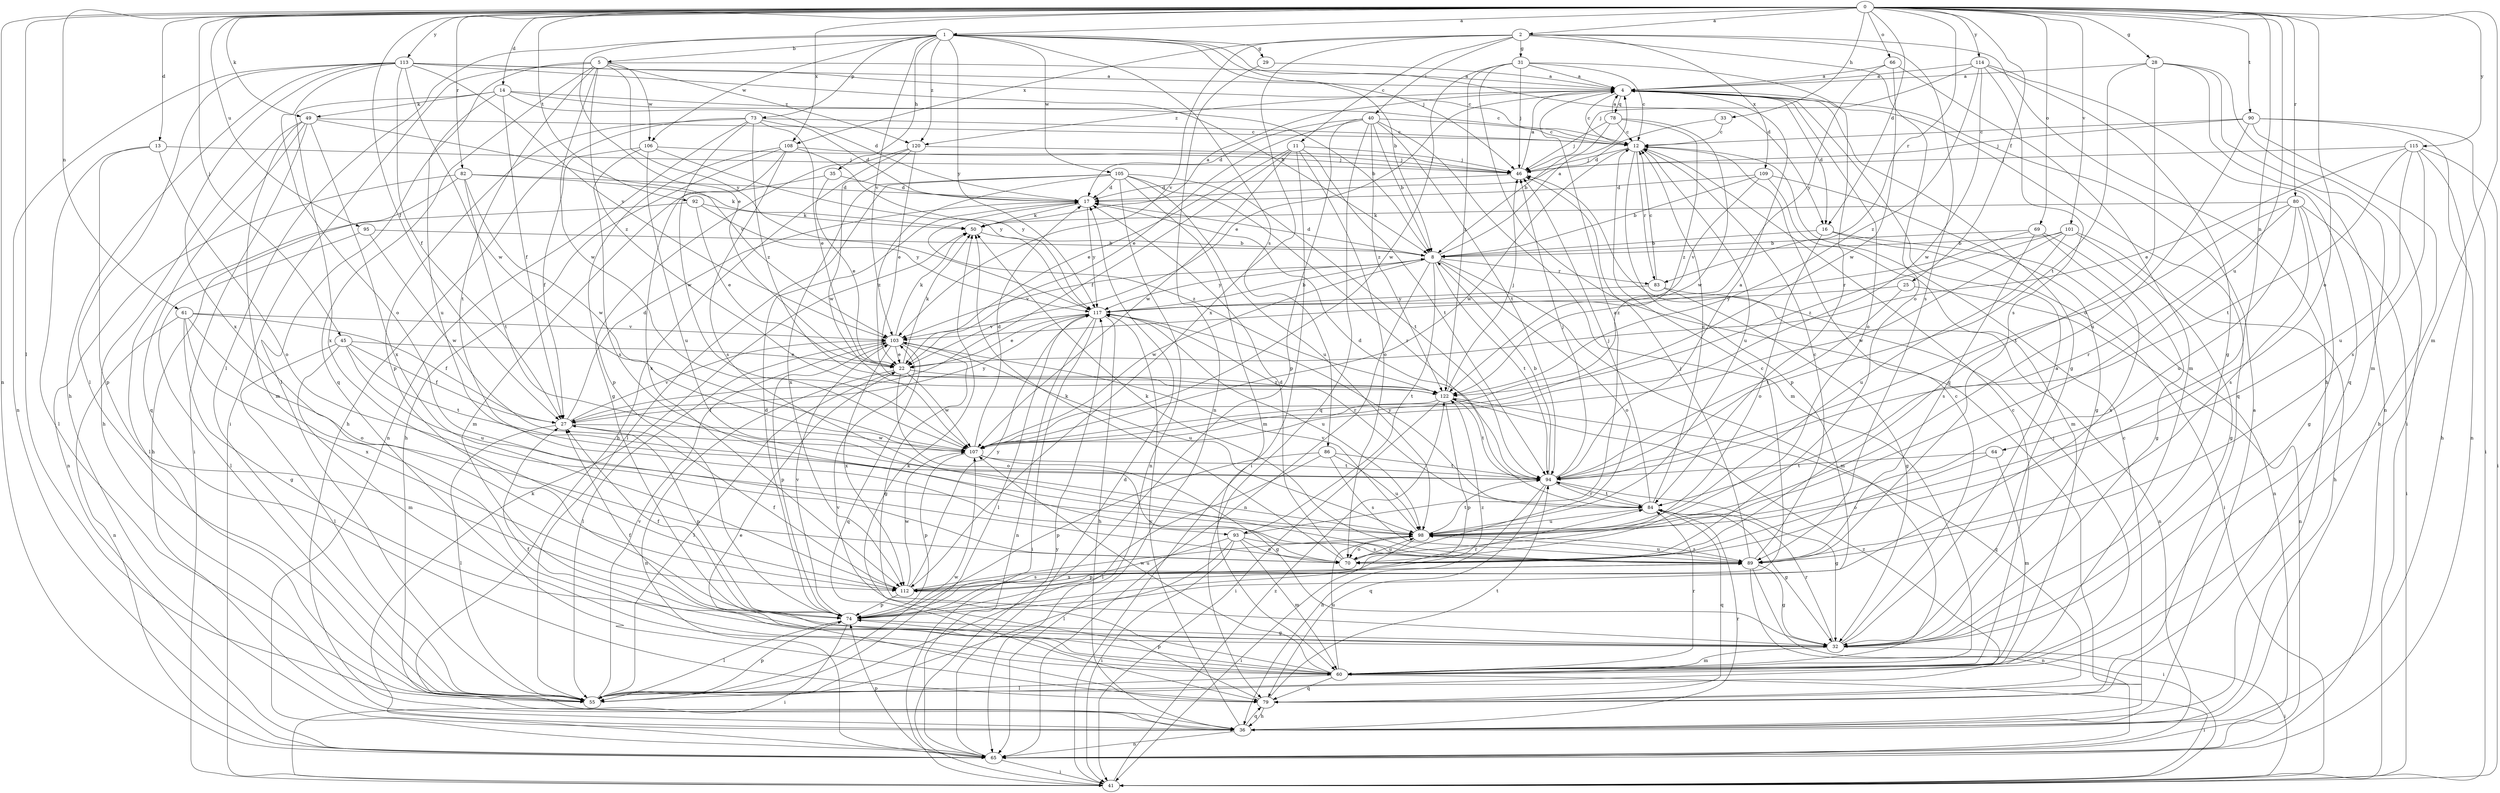 strict digraph  {
0;
1;
2;
4;
5;
8;
11;
12;
13;
14;
16;
17;
22;
25;
27;
28;
29;
31;
32;
33;
35;
36;
40;
41;
45;
46;
49;
50;
55;
60;
61;
64;
65;
66;
69;
70;
73;
74;
78;
79;
80;
82;
83;
84;
86;
89;
90;
92;
93;
94;
95;
98;
101;
103;
105;
106;
107;
108;
109;
112;
113;
114;
115;
117;
120;
122;
0 -> 1  [label=a];
0 -> 2  [label=a];
0 -> 13  [label=d];
0 -> 14  [label=d];
0 -> 16  [label=d];
0 -> 25  [label=f];
0 -> 27  [label=f];
0 -> 28  [label=g];
0 -> 33  [label=h];
0 -> 45  [label=j];
0 -> 49  [label=k];
0 -> 55  [label=l];
0 -> 60  [label=m];
0 -> 61  [label=n];
0 -> 64  [label=n];
0 -> 65  [label=n];
0 -> 66  [label=o];
0 -> 69  [label=o];
0 -> 70  [label=o];
0 -> 80  [label=r];
0 -> 82  [label=r];
0 -> 83  [label=r];
0 -> 90  [label=t];
0 -> 92  [label=t];
0 -> 95  [label=u];
0 -> 98  [label=u];
0 -> 101  [label=v];
0 -> 108  [label=x];
0 -> 113  [label=y];
0 -> 114  [label=y];
0 -> 115  [label=y];
1 -> 5  [label=b];
1 -> 8  [label=b];
1 -> 16  [label=d];
1 -> 22  [label=e];
1 -> 29  [label=g];
1 -> 35  [label=h];
1 -> 46  [label=j];
1 -> 55  [label=l];
1 -> 73  [label=p];
1 -> 86  [label=s];
1 -> 103  [label=v];
1 -> 105  [label=w];
1 -> 106  [label=w];
1 -> 117  [label=y];
1 -> 120  [label=z];
2 -> 11  [label=c];
2 -> 31  [label=g];
2 -> 36  [label=h];
2 -> 40  [label=i];
2 -> 70  [label=o];
2 -> 89  [label=s];
2 -> 103  [label=v];
2 -> 108  [label=x];
2 -> 109  [label=x];
2 -> 112  [label=x];
4 -> 12  [label=c];
4 -> 16  [label=d];
4 -> 22  [label=e];
4 -> 32  [label=g];
4 -> 70  [label=o];
4 -> 78  [label=q];
4 -> 79  [label=q];
4 -> 120  [label=z];
5 -> 4  [label=a];
5 -> 41  [label=i];
5 -> 55  [label=l];
5 -> 79  [label=q];
5 -> 93  [label=t];
5 -> 106  [label=w];
5 -> 107  [label=w];
5 -> 117  [label=y];
5 -> 120  [label=z];
5 -> 122  [label=z];
8 -> 4  [label=a];
8 -> 17  [label=d];
8 -> 60  [label=m];
8 -> 65  [label=n];
8 -> 70  [label=o];
8 -> 83  [label=r];
8 -> 93  [label=t];
8 -> 94  [label=t];
8 -> 103  [label=v];
8 -> 107  [label=w];
8 -> 117  [label=y];
11 -> 22  [label=e];
11 -> 27  [label=f];
11 -> 41  [label=i];
11 -> 46  [label=j];
11 -> 70  [label=o];
11 -> 94  [label=t];
11 -> 107  [label=w];
12 -> 46  [label=j];
12 -> 74  [label=p];
12 -> 83  [label=r];
12 -> 98  [label=u];
12 -> 107  [label=w];
13 -> 46  [label=j];
13 -> 55  [label=l];
13 -> 70  [label=o];
13 -> 74  [label=p];
14 -> 8  [label=b];
14 -> 12  [label=c];
14 -> 17  [label=d];
14 -> 27  [label=f];
14 -> 49  [label=k];
14 -> 98  [label=u];
14 -> 112  [label=x];
16 -> 8  [label=b];
16 -> 41  [label=i];
16 -> 65  [label=n];
16 -> 70  [label=o];
17 -> 50  [label=k];
17 -> 117  [label=y];
17 -> 122  [label=z];
22 -> 50  [label=k];
22 -> 55  [label=l];
22 -> 65  [label=n];
22 -> 70  [label=o];
22 -> 107  [label=w];
22 -> 122  [label=z];
25 -> 65  [label=n];
25 -> 94  [label=t];
25 -> 117  [label=y];
27 -> 17  [label=d];
27 -> 55  [label=l];
27 -> 74  [label=p];
27 -> 103  [label=v];
27 -> 107  [label=w];
27 -> 117  [label=y];
28 -> 4  [label=a];
28 -> 41  [label=i];
28 -> 60  [label=m];
28 -> 65  [label=n];
28 -> 70  [label=o];
28 -> 94  [label=t];
29 -> 4  [label=a];
29 -> 65  [label=n];
31 -> 4  [label=a];
31 -> 12  [label=c];
31 -> 46  [label=j];
31 -> 79  [label=q];
31 -> 84  [label=r];
31 -> 107  [label=w];
31 -> 122  [label=z];
32 -> 4  [label=a];
32 -> 12  [label=c];
32 -> 27  [label=f];
32 -> 41  [label=i];
32 -> 60  [label=m];
32 -> 84  [label=r];
33 -> 12  [label=c];
33 -> 17  [label=d];
35 -> 17  [label=d];
35 -> 22  [label=e];
35 -> 60  [label=m];
36 -> 4  [label=a];
36 -> 12  [label=c];
36 -> 65  [label=n];
36 -> 79  [label=q];
36 -> 84  [label=r];
36 -> 117  [label=y];
40 -> 8  [label=b];
40 -> 12  [label=c];
40 -> 17  [label=d];
40 -> 22  [label=e];
40 -> 60  [label=m];
40 -> 74  [label=p];
40 -> 79  [label=q];
40 -> 94  [label=t];
40 -> 122  [label=z];
41 -> 117  [label=y];
41 -> 122  [label=z];
45 -> 22  [label=e];
45 -> 27  [label=f];
45 -> 55  [label=l];
45 -> 60  [label=m];
45 -> 94  [label=t];
45 -> 98  [label=u];
46 -> 4  [label=a];
46 -> 17  [label=d];
49 -> 12  [label=c];
49 -> 36  [label=h];
49 -> 41  [label=i];
49 -> 60  [label=m];
49 -> 79  [label=q];
49 -> 103  [label=v];
49 -> 112  [label=x];
50 -> 4  [label=a];
50 -> 8  [label=b];
55 -> 46  [label=j];
55 -> 74  [label=p];
55 -> 103  [label=v];
55 -> 107  [label=w];
55 -> 122  [label=z];
60 -> 12  [label=c];
60 -> 27  [label=f];
60 -> 41  [label=i];
60 -> 55  [label=l];
60 -> 74  [label=p];
60 -> 79  [label=q];
60 -> 84  [label=r];
60 -> 98  [label=u];
60 -> 103  [label=v];
60 -> 107  [label=w];
61 -> 27  [label=f];
61 -> 32  [label=g];
61 -> 65  [label=n];
61 -> 70  [label=o];
61 -> 103  [label=v];
61 -> 112  [label=x];
64 -> 60  [label=m];
64 -> 70  [label=o];
64 -> 94  [label=t];
65 -> 17  [label=d];
65 -> 41  [label=i];
65 -> 50  [label=k];
65 -> 74  [label=p];
66 -> 4  [label=a];
66 -> 60  [label=m];
66 -> 107  [label=w];
66 -> 117  [label=y];
69 -> 8  [label=b];
69 -> 32  [label=g];
69 -> 89  [label=s];
69 -> 112  [label=x];
69 -> 122  [label=z];
70 -> 17  [label=d];
70 -> 50  [label=k];
70 -> 98  [label=u];
73 -> 12  [label=c];
73 -> 17  [label=d];
73 -> 22  [label=e];
73 -> 36  [label=h];
73 -> 65  [label=n];
73 -> 74  [label=p];
73 -> 107  [label=w];
73 -> 122  [label=z];
74 -> 17  [label=d];
74 -> 27  [label=f];
74 -> 32  [label=g];
74 -> 41  [label=i];
74 -> 55  [label=l];
74 -> 103  [label=v];
74 -> 122  [label=z];
78 -> 4  [label=a];
78 -> 8  [label=b];
78 -> 12  [label=c];
78 -> 46  [label=j];
78 -> 107  [label=w];
78 -> 122  [label=z];
79 -> 22  [label=e];
79 -> 36  [label=h];
79 -> 50  [label=k];
79 -> 94  [label=t];
80 -> 32  [label=g];
80 -> 41  [label=i];
80 -> 50  [label=k];
80 -> 84  [label=r];
80 -> 89  [label=s];
80 -> 94  [label=t];
80 -> 98  [label=u];
82 -> 17  [label=d];
82 -> 36  [label=h];
82 -> 50  [label=k];
82 -> 65  [label=n];
82 -> 94  [label=t];
82 -> 107  [label=w];
83 -> 12  [label=c];
83 -> 32  [label=g];
83 -> 65  [label=n];
83 -> 117  [label=y];
84 -> 12  [label=c];
84 -> 32  [label=g];
84 -> 46  [label=j];
84 -> 79  [label=q];
84 -> 94  [label=t];
84 -> 98  [label=u];
84 -> 117  [label=y];
86 -> 55  [label=l];
86 -> 74  [label=p];
86 -> 89  [label=s];
86 -> 94  [label=t];
86 -> 98  [label=u];
89 -> 12  [label=c];
89 -> 32  [label=g];
89 -> 41  [label=i];
89 -> 46  [label=j];
89 -> 50  [label=k];
89 -> 65  [label=n];
89 -> 98  [label=u];
89 -> 112  [label=x];
90 -> 12  [label=c];
90 -> 36  [label=h];
90 -> 41  [label=i];
90 -> 46  [label=j];
90 -> 65  [label=n];
90 -> 98  [label=u];
92 -> 22  [label=e];
92 -> 50  [label=k];
92 -> 55  [label=l];
92 -> 117  [label=y];
93 -> 4  [label=a];
93 -> 41  [label=i];
93 -> 55  [label=l];
93 -> 60  [label=m];
93 -> 70  [label=o];
93 -> 74  [label=p];
93 -> 89  [label=s];
94 -> 4  [label=a];
94 -> 8  [label=b];
94 -> 17  [label=d];
94 -> 32  [label=g];
94 -> 36  [label=h];
94 -> 46  [label=j];
94 -> 79  [label=q];
94 -> 84  [label=r];
95 -> 8  [label=b];
95 -> 55  [label=l];
95 -> 107  [label=w];
98 -> 41  [label=i];
98 -> 70  [label=o];
98 -> 89  [label=s];
98 -> 94  [label=t];
98 -> 103  [label=v];
101 -> 8  [label=b];
101 -> 32  [label=g];
101 -> 36  [label=h];
101 -> 98  [label=u];
101 -> 107  [label=w];
101 -> 122  [label=z];
103 -> 22  [label=e];
103 -> 32  [label=g];
103 -> 50  [label=k];
103 -> 55  [label=l];
103 -> 74  [label=p];
103 -> 79  [label=q];
103 -> 98  [label=u];
103 -> 112  [label=x];
105 -> 17  [label=d];
105 -> 55  [label=l];
105 -> 60  [label=m];
105 -> 65  [label=n];
105 -> 84  [label=r];
105 -> 94  [label=t];
105 -> 98  [label=u];
105 -> 112  [label=x];
105 -> 122  [label=z];
106 -> 27  [label=f];
106 -> 46  [label=j];
106 -> 89  [label=s];
106 -> 98  [label=u];
106 -> 117  [label=y];
107 -> 17  [label=d];
107 -> 32  [label=g];
107 -> 74  [label=p];
107 -> 94  [label=t];
108 -> 36  [label=h];
108 -> 46  [label=j];
108 -> 74  [label=p];
108 -> 89  [label=s];
108 -> 112  [label=x];
108 -> 117  [label=y];
109 -> 8  [label=b];
109 -> 17  [label=d];
109 -> 32  [label=g];
109 -> 60  [label=m];
109 -> 103  [label=v];
112 -> 12  [label=c];
112 -> 27  [label=f];
112 -> 74  [label=p];
112 -> 84  [label=r];
112 -> 89  [label=s];
112 -> 98  [label=u];
112 -> 107  [label=w];
112 -> 117  [label=y];
113 -> 4  [label=a];
113 -> 8  [label=b];
113 -> 12  [label=c];
113 -> 27  [label=f];
113 -> 36  [label=h];
113 -> 55  [label=l];
113 -> 65  [label=n];
113 -> 70  [label=o];
113 -> 103  [label=v];
113 -> 107  [label=w];
113 -> 112  [label=x];
114 -> 4  [label=a];
114 -> 32  [label=g];
114 -> 46  [label=j];
114 -> 79  [label=q];
114 -> 89  [label=s];
114 -> 107  [label=w];
114 -> 122  [label=z];
115 -> 22  [label=e];
115 -> 36  [label=h];
115 -> 41  [label=i];
115 -> 46  [label=j];
115 -> 89  [label=s];
115 -> 94  [label=t];
115 -> 98  [label=u];
117 -> 8  [label=b];
117 -> 22  [label=e];
117 -> 36  [label=h];
117 -> 41  [label=i];
117 -> 55  [label=l];
117 -> 65  [label=n];
117 -> 84  [label=r];
117 -> 98  [label=u];
117 -> 103  [label=v];
120 -> 22  [label=e];
120 -> 32  [label=g];
120 -> 36  [label=h];
120 -> 46  [label=j];
120 -> 107  [label=w];
122 -> 27  [label=f];
122 -> 41  [label=i];
122 -> 46  [label=j];
122 -> 74  [label=p];
122 -> 79  [label=q];
122 -> 94  [label=t];
}
